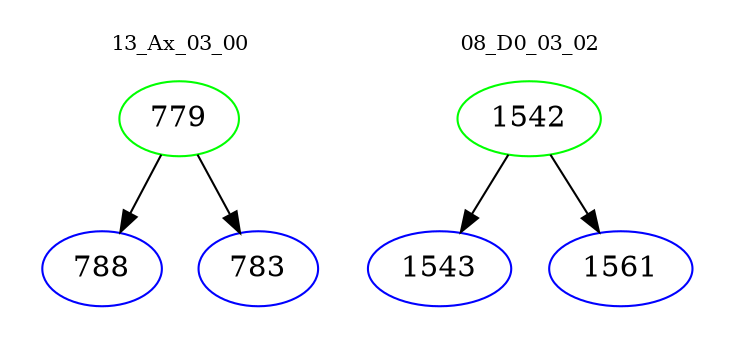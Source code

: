 digraph{
subgraph cluster_0 {
color = white
label = "13_Ax_03_00";
fontsize=10;
T0_779 [label="779", color="green"]
T0_779 -> T0_788 [color="black"]
T0_788 [label="788", color="blue"]
T0_779 -> T0_783 [color="black"]
T0_783 [label="783", color="blue"]
}
subgraph cluster_1 {
color = white
label = "08_D0_03_02";
fontsize=10;
T1_1542 [label="1542", color="green"]
T1_1542 -> T1_1543 [color="black"]
T1_1543 [label="1543", color="blue"]
T1_1542 -> T1_1561 [color="black"]
T1_1561 [label="1561", color="blue"]
}
}
